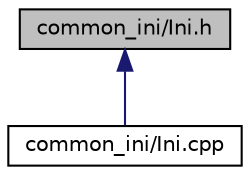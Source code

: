 digraph "common_ini/Ini.h"
{
  edge [fontname="Helvetica",fontsize="10",labelfontname="Helvetica",labelfontsize="10"];
  node [fontname="Helvetica",fontsize="10",shape=record];
  Node1 [label="common_ini/Ini.h",height=0.2,width=0.4,color="black", fillcolor="grey75", style="filled" fontcolor="black"];
  Node1 -> Node2 [dir="back",color="midnightblue",fontsize="10",style="solid",fontname="Helvetica"];
  Node2 [label="common_ini/Ini.cpp",height=0.2,width=0.4,color="black", fillcolor="white", style="filled",URL="$_ini_8cpp.html",tooltip="ini的实现文件. "];
}
